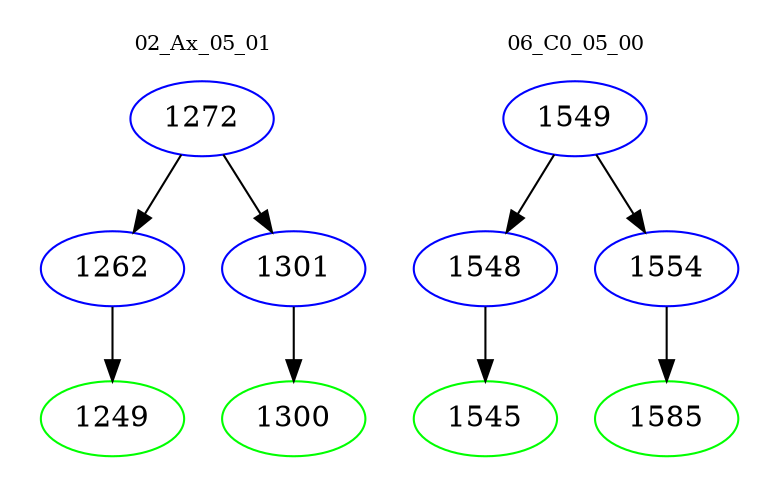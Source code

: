 digraph{
subgraph cluster_0 {
color = white
label = "02_Ax_05_01";
fontsize=10;
T0_1272 [label="1272", color="blue"]
T0_1272 -> T0_1262 [color="black"]
T0_1262 [label="1262", color="blue"]
T0_1262 -> T0_1249 [color="black"]
T0_1249 [label="1249", color="green"]
T0_1272 -> T0_1301 [color="black"]
T0_1301 [label="1301", color="blue"]
T0_1301 -> T0_1300 [color="black"]
T0_1300 [label="1300", color="green"]
}
subgraph cluster_1 {
color = white
label = "06_C0_05_00";
fontsize=10;
T1_1549 [label="1549", color="blue"]
T1_1549 -> T1_1548 [color="black"]
T1_1548 [label="1548", color="blue"]
T1_1548 -> T1_1545 [color="black"]
T1_1545 [label="1545", color="green"]
T1_1549 -> T1_1554 [color="black"]
T1_1554 [label="1554", color="blue"]
T1_1554 -> T1_1585 [color="black"]
T1_1585 [label="1585", color="green"]
}
}
